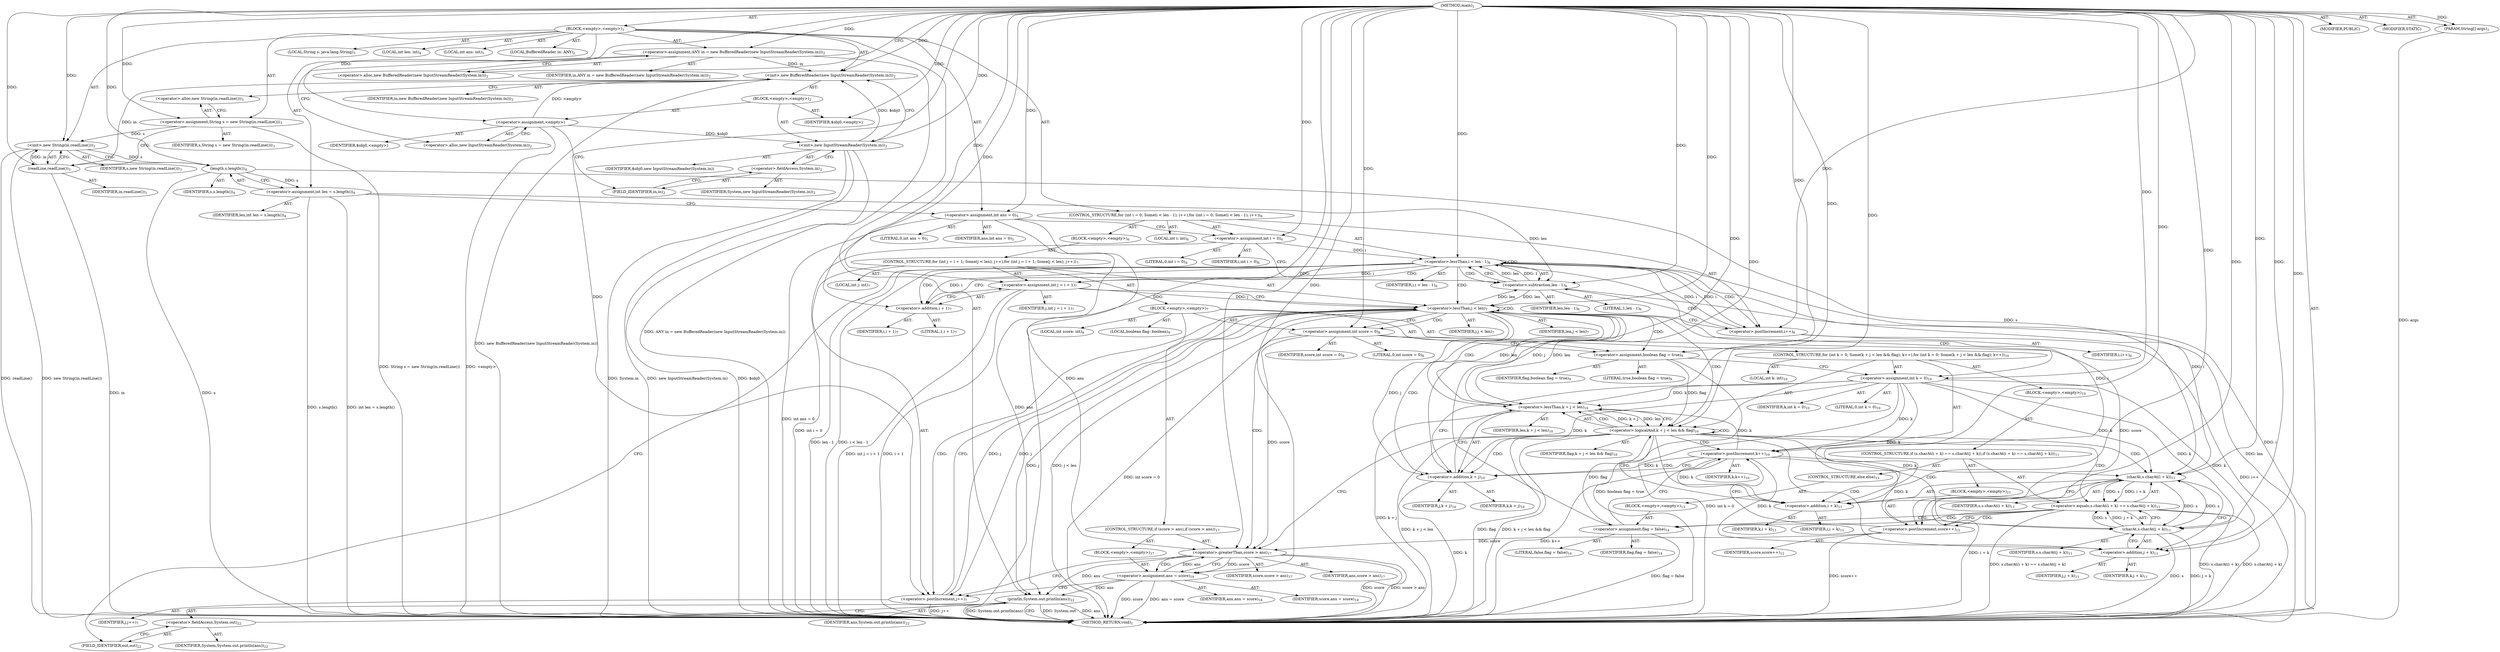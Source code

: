 digraph "main" {  
"21" [label = <(METHOD,main)<SUB>1</SUB>> ]
"22" [label = <(PARAM,String[] args)<SUB>1</SUB>> ]
"23" [label = <(BLOCK,&lt;empty&gt;,&lt;empty&gt;)<SUB>1</SUB>> ]
"4" [label = <(LOCAL,BufferedReader in: ANY)<SUB>2</SUB>> ]
"24" [label = <(&lt;operator&gt;.assignment,ANY in = new BufferedReader(new InputStreamReader(System.in)))<SUB>2</SUB>> ]
"25" [label = <(IDENTIFIER,in,ANY in = new BufferedReader(new InputStreamReader(System.in)))<SUB>2</SUB>> ]
"26" [label = <(&lt;operator&gt;.alloc,new BufferedReader(new InputStreamReader(System.in)))<SUB>2</SUB>> ]
"27" [label = <(&lt;init&gt;,new BufferedReader(new InputStreamReader(System.in)))<SUB>2</SUB>> ]
"3" [label = <(IDENTIFIER,in,new BufferedReader(new InputStreamReader(System.in)))<SUB>2</SUB>> ]
"28" [label = <(BLOCK,&lt;empty&gt;,&lt;empty&gt;)<SUB>2</SUB>> ]
"29" [label = <(&lt;operator&gt;.assignment,&lt;empty&gt;)> ]
"30" [label = <(IDENTIFIER,$obj0,&lt;empty&gt;)> ]
"31" [label = <(&lt;operator&gt;.alloc,new InputStreamReader(System.in))<SUB>2</SUB>> ]
"32" [label = <(&lt;init&gt;,new InputStreamReader(System.in))<SUB>2</SUB>> ]
"33" [label = <(IDENTIFIER,$obj0,new InputStreamReader(System.in))> ]
"34" [label = <(&lt;operator&gt;.fieldAccess,System.in)<SUB>2</SUB>> ]
"35" [label = <(IDENTIFIER,System,new InputStreamReader(System.in))<SUB>2</SUB>> ]
"36" [label = <(FIELD_IDENTIFIER,in,in)<SUB>2</SUB>> ]
"37" [label = <(IDENTIFIER,$obj0,&lt;empty&gt;)> ]
"6" [label = <(LOCAL,String s: java.lang.String)<SUB>3</SUB>> ]
"38" [label = <(&lt;operator&gt;.assignment,String s = new String(in.readLine()))<SUB>3</SUB>> ]
"39" [label = <(IDENTIFIER,s,String s = new String(in.readLine()))<SUB>3</SUB>> ]
"40" [label = <(&lt;operator&gt;.alloc,new String(in.readLine()))<SUB>3</SUB>> ]
"41" [label = <(&lt;init&gt;,new String(in.readLine()))<SUB>3</SUB>> ]
"5" [label = <(IDENTIFIER,s,new String(in.readLine()))<SUB>3</SUB>> ]
"42" [label = <(readLine,readLine())<SUB>3</SUB>> ]
"43" [label = <(IDENTIFIER,in,readLine())<SUB>3</SUB>> ]
"44" [label = <(LOCAL,int len: int)<SUB>4</SUB>> ]
"45" [label = <(&lt;operator&gt;.assignment,int len = s.length())<SUB>4</SUB>> ]
"46" [label = <(IDENTIFIER,len,int len = s.length())<SUB>4</SUB>> ]
"47" [label = <(length,s.length())<SUB>4</SUB>> ]
"48" [label = <(IDENTIFIER,s,s.length())<SUB>4</SUB>> ]
"49" [label = <(LOCAL,int ans: int)<SUB>5</SUB>> ]
"50" [label = <(&lt;operator&gt;.assignment,int ans = 0)<SUB>5</SUB>> ]
"51" [label = <(IDENTIFIER,ans,int ans = 0)<SUB>5</SUB>> ]
"52" [label = <(LITERAL,0,int ans = 0)<SUB>5</SUB>> ]
"53" [label = <(CONTROL_STRUCTURE,for (int i = 0; Some(i &lt; len - 1); i++),for (int i = 0; Some(i &lt; len - 1); i++))<SUB>6</SUB>> ]
"54" [label = <(LOCAL,int i: int)<SUB>6</SUB>> ]
"55" [label = <(&lt;operator&gt;.assignment,int i = 0)<SUB>6</SUB>> ]
"56" [label = <(IDENTIFIER,i,int i = 0)<SUB>6</SUB>> ]
"57" [label = <(LITERAL,0,int i = 0)<SUB>6</SUB>> ]
"58" [label = <(&lt;operator&gt;.lessThan,i &lt; len - 1)<SUB>6</SUB>> ]
"59" [label = <(IDENTIFIER,i,i &lt; len - 1)<SUB>6</SUB>> ]
"60" [label = <(&lt;operator&gt;.subtraction,len - 1)<SUB>6</SUB>> ]
"61" [label = <(IDENTIFIER,len,len - 1)<SUB>6</SUB>> ]
"62" [label = <(LITERAL,1,len - 1)<SUB>6</SUB>> ]
"63" [label = <(&lt;operator&gt;.postIncrement,i++)<SUB>6</SUB>> ]
"64" [label = <(IDENTIFIER,i,i++)<SUB>6</SUB>> ]
"65" [label = <(BLOCK,&lt;empty&gt;,&lt;empty&gt;)<SUB>6</SUB>> ]
"66" [label = <(CONTROL_STRUCTURE,for (int j = i + 1; Some(j &lt; len); j++),for (int j = i + 1; Some(j &lt; len); j++))<SUB>7</SUB>> ]
"67" [label = <(LOCAL,int j: int)<SUB>7</SUB>> ]
"68" [label = <(&lt;operator&gt;.assignment,int j = i + 1)<SUB>7</SUB>> ]
"69" [label = <(IDENTIFIER,j,int j = i + 1)<SUB>7</SUB>> ]
"70" [label = <(&lt;operator&gt;.addition,i + 1)<SUB>7</SUB>> ]
"71" [label = <(IDENTIFIER,i,i + 1)<SUB>7</SUB>> ]
"72" [label = <(LITERAL,1,i + 1)<SUB>7</SUB>> ]
"73" [label = <(&lt;operator&gt;.lessThan,j &lt; len)<SUB>7</SUB>> ]
"74" [label = <(IDENTIFIER,j,j &lt; len)<SUB>7</SUB>> ]
"75" [label = <(IDENTIFIER,len,j &lt; len)<SUB>7</SUB>> ]
"76" [label = <(&lt;operator&gt;.postIncrement,j++)<SUB>7</SUB>> ]
"77" [label = <(IDENTIFIER,j,j++)<SUB>7</SUB>> ]
"78" [label = <(BLOCK,&lt;empty&gt;,&lt;empty&gt;)<SUB>7</SUB>> ]
"79" [label = <(LOCAL,int score: int)<SUB>8</SUB>> ]
"80" [label = <(&lt;operator&gt;.assignment,int score = 0)<SUB>8</SUB>> ]
"81" [label = <(IDENTIFIER,score,int score = 0)<SUB>8</SUB>> ]
"82" [label = <(LITERAL,0,int score = 0)<SUB>8</SUB>> ]
"83" [label = <(LOCAL,boolean flag: boolean)<SUB>9</SUB>> ]
"84" [label = <(&lt;operator&gt;.assignment,boolean flag = true)<SUB>9</SUB>> ]
"85" [label = <(IDENTIFIER,flag,boolean flag = true)<SUB>9</SUB>> ]
"86" [label = <(LITERAL,true,boolean flag = true)<SUB>9</SUB>> ]
"87" [label = <(CONTROL_STRUCTURE,for (int k = 0; Some(k + j &lt; len &amp;&amp; flag); k++),for (int k = 0; Some(k + j &lt; len &amp;&amp; flag); k++))<SUB>10</SUB>> ]
"88" [label = <(LOCAL,int k: int)<SUB>10</SUB>> ]
"89" [label = <(&lt;operator&gt;.assignment,int k = 0)<SUB>10</SUB>> ]
"90" [label = <(IDENTIFIER,k,int k = 0)<SUB>10</SUB>> ]
"91" [label = <(LITERAL,0,int k = 0)<SUB>10</SUB>> ]
"92" [label = <(&lt;operator&gt;.logicalAnd,k + j &lt; len &amp;&amp; flag)<SUB>10</SUB>> ]
"93" [label = <(&lt;operator&gt;.lessThan,k + j &lt; len)<SUB>10</SUB>> ]
"94" [label = <(&lt;operator&gt;.addition,k + j)<SUB>10</SUB>> ]
"95" [label = <(IDENTIFIER,k,k + j)<SUB>10</SUB>> ]
"96" [label = <(IDENTIFIER,j,k + j)<SUB>10</SUB>> ]
"97" [label = <(IDENTIFIER,len,k + j &lt; len)<SUB>10</SUB>> ]
"98" [label = <(IDENTIFIER,flag,k + j &lt; len &amp;&amp; flag)<SUB>10</SUB>> ]
"99" [label = <(&lt;operator&gt;.postIncrement,k++)<SUB>10</SUB>> ]
"100" [label = <(IDENTIFIER,k,k++)<SUB>10</SUB>> ]
"101" [label = <(BLOCK,&lt;empty&gt;,&lt;empty&gt;)<SUB>10</SUB>> ]
"102" [label = <(CONTROL_STRUCTURE,if (s.charAt(i + k) == s.charAt(j + k)),if (s.charAt(i + k) == s.charAt(j + k)))<SUB>11</SUB>> ]
"103" [label = <(&lt;operator&gt;.equals,s.charAt(i + k) == s.charAt(j + k))<SUB>11</SUB>> ]
"104" [label = <(charAt,s.charAt(i + k))<SUB>11</SUB>> ]
"105" [label = <(IDENTIFIER,s,s.charAt(i + k))<SUB>11</SUB>> ]
"106" [label = <(&lt;operator&gt;.addition,i + k)<SUB>11</SUB>> ]
"107" [label = <(IDENTIFIER,i,i + k)<SUB>11</SUB>> ]
"108" [label = <(IDENTIFIER,k,i + k)<SUB>11</SUB>> ]
"109" [label = <(charAt,s.charAt(j + k))<SUB>11</SUB>> ]
"110" [label = <(IDENTIFIER,s,s.charAt(j + k))<SUB>11</SUB>> ]
"111" [label = <(&lt;operator&gt;.addition,j + k)<SUB>11</SUB>> ]
"112" [label = <(IDENTIFIER,j,j + k)<SUB>11</SUB>> ]
"113" [label = <(IDENTIFIER,k,j + k)<SUB>11</SUB>> ]
"114" [label = <(BLOCK,&lt;empty&gt;,&lt;empty&gt;)<SUB>11</SUB>> ]
"115" [label = <(&lt;operator&gt;.postIncrement,score++)<SUB>12</SUB>> ]
"116" [label = <(IDENTIFIER,score,score++)<SUB>12</SUB>> ]
"117" [label = <(CONTROL_STRUCTURE,else,else)<SUB>13</SUB>> ]
"118" [label = <(BLOCK,&lt;empty&gt;,&lt;empty&gt;)<SUB>13</SUB>> ]
"119" [label = <(&lt;operator&gt;.assignment,flag = false)<SUB>14</SUB>> ]
"120" [label = <(IDENTIFIER,flag,flag = false)<SUB>14</SUB>> ]
"121" [label = <(LITERAL,false,flag = false)<SUB>14</SUB>> ]
"122" [label = <(CONTROL_STRUCTURE,if (score &gt; ans),if (score &gt; ans))<SUB>17</SUB>> ]
"123" [label = <(&lt;operator&gt;.greaterThan,score &gt; ans)<SUB>17</SUB>> ]
"124" [label = <(IDENTIFIER,score,score &gt; ans)<SUB>17</SUB>> ]
"125" [label = <(IDENTIFIER,ans,score &gt; ans)<SUB>17</SUB>> ]
"126" [label = <(BLOCK,&lt;empty&gt;,&lt;empty&gt;)<SUB>17</SUB>> ]
"127" [label = <(&lt;operator&gt;.assignment,ans = score)<SUB>18</SUB>> ]
"128" [label = <(IDENTIFIER,ans,ans = score)<SUB>18</SUB>> ]
"129" [label = <(IDENTIFIER,score,ans = score)<SUB>18</SUB>> ]
"130" [label = <(println,System.out.println(ans))<SUB>22</SUB>> ]
"131" [label = <(&lt;operator&gt;.fieldAccess,System.out)<SUB>22</SUB>> ]
"132" [label = <(IDENTIFIER,System,System.out.println(ans))<SUB>22</SUB>> ]
"133" [label = <(FIELD_IDENTIFIER,out,out)<SUB>22</SUB>> ]
"134" [label = <(IDENTIFIER,ans,System.out.println(ans))<SUB>22</SUB>> ]
"135" [label = <(MODIFIER,PUBLIC)> ]
"136" [label = <(MODIFIER,STATIC)> ]
"137" [label = <(METHOD_RETURN,void)<SUB>1</SUB>> ]
  "21" -> "22"  [ label = "AST: "] 
  "21" -> "23"  [ label = "AST: "] 
  "21" -> "135"  [ label = "AST: "] 
  "21" -> "136"  [ label = "AST: "] 
  "21" -> "137"  [ label = "AST: "] 
  "23" -> "4"  [ label = "AST: "] 
  "23" -> "24"  [ label = "AST: "] 
  "23" -> "27"  [ label = "AST: "] 
  "23" -> "6"  [ label = "AST: "] 
  "23" -> "38"  [ label = "AST: "] 
  "23" -> "41"  [ label = "AST: "] 
  "23" -> "44"  [ label = "AST: "] 
  "23" -> "45"  [ label = "AST: "] 
  "23" -> "49"  [ label = "AST: "] 
  "23" -> "50"  [ label = "AST: "] 
  "23" -> "53"  [ label = "AST: "] 
  "23" -> "130"  [ label = "AST: "] 
  "24" -> "25"  [ label = "AST: "] 
  "24" -> "26"  [ label = "AST: "] 
  "27" -> "3"  [ label = "AST: "] 
  "27" -> "28"  [ label = "AST: "] 
  "28" -> "29"  [ label = "AST: "] 
  "28" -> "32"  [ label = "AST: "] 
  "28" -> "37"  [ label = "AST: "] 
  "29" -> "30"  [ label = "AST: "] 
  "29" -> "31"  [ label = "AST: "] 
  "32" -> "33"  [ label = "AST: "] 
  "32" -> "34"  [ label = "AST: "] 
  "34" -> "35"  [ label = "AST: "] 
  "34" -> "36"  [ label = "AST: "] 
  "38" -> "39"  [ label = "AST: "] 
  "38" -> "40"  [ label = "AST: "] 
  "41" -> "5"  [ label = "AST: "] 
  "41" -> "42"  [ label = "AST: "] 
  "42" -> "43"  [ label = "AST: "] 
  "45" -> "46"  [ label = "AST: "] 
  "45" -> "47"  [ label = "AST: "] 
  "47" -> "48"  [ label = "AST: "] 
  "50" -> "51"  [ label = "AST: "] 
  "50" -> "52"  [ label = "AST: "] 
  "53" -> "54"  [ label = "AST: "] 
  "53" -> "55"  [ label = "AST: "] 
  "53" -> "58"  [ label = "AST: "] 
  "53" -> "63"  [ label = "AST: "] 
  "53" -> "65"  [ label = "AST: "] 
  "55" -> "56"  [ label = "AST: "] 
  "55" -> "57"  [ label = "AST: "] 
  "58" -> "59"  [ label = "AST: "] 
  "58" -> "60"  [ label = "AST: "] 
  "60" -> "61"  [ label = "AST: "] 
  "60" -> "62"  [ label = "AST: "] 
  "63" -> "64"  [ label = "AST: "] 
  "65" -> "66"  [ label = "AST: "] 
  "66" -> "67"  [ label = "AST: "] 
  "66" -> "68"  [ label = "AST: "] 
  "66" -> "73"  [ label = "AST: "] 
  "66" -> "76"  [ label = "AST: "] 
  "66" -> "78"  [ label = "AST: "] 
  "68" -> "69"  [ label = "AST: "] 
  "68" -> "70"  [ label = "AST: "] 
  "70" -> "71"  [ label = "AST: "] 
  "70" -> "72"  [ label = "AST: "] 
  "73" -> "74"  [ label = "AST: "] 
  "73" -> "75"  [ label = "AST: "] 
  "76" -> "77"  [ label = "AST: "] 
  "78" -> "79"  [ label = "AST: "] 
  "78" -> "80"  [ label = "AST: "] 
  "78" -> "83"  [ label = "AST: "] 
  "78" -> "84"  [ label = "AST: "] 
  "78" -> "87"  [ label = "AST: "] 
  "78" -> "122"  [ label = "AST: "] 
  "80" -> "81"  [ label = "AST: "] 
  "80" -> "82"  [ label = "AST: "] 
  "84" -> "85"  [ label = "AST: "] 
  "84" -> "86"  [ label = "AST: "] 
  "87" -> "88"  [ label = "AST: "] 
  "87" -> "89"  [ label = "AST: "] 
  "87" -> "92"  [ label = "AST: "] 
  "87" -> "99"  [ label = "AST: "] 
  "87" -> "101"  [ label = "AST: "] 
  "89" -> "90"  [ label = "AST: "] 
  "89" -> "91"  [ label = "AST: "] 
  "92" -> "93"  [ label = "AST: "] 
  "92" -> "98"  [ label = "AST: "] 
  "93" -> "94"  [ label = "AST: "] 
  "93" -> "97"  [ label = "AST: "] 
  "94" -> "95"  [ label = "AST: "] 
  "94" -> "96"  [ label = "AST: "] 
  "99" -> "100"  [ label = "AST: "] 
  "101" -> "102"  [ label = "AST: "] 
  "102" -> "103"  [ label = "AST: "] 
  "102" -> "114"  [ label = "AST: "] 
  "102" -> "117"  [ label = "AST: "] 
  "103" -> "104"  [ label = "AST: "] 
  "103" -> "109"  [ label = "AST: "] 
  "104" -> "105"  [ label = "AST: "] 
  "104" -> "106"  [ label = "AST: "] 
  "106" -> "107"  [ label = "AST: "] 
  "106" -> "108"  [ label = "AST: "] 
  "109" -> "110"  [ label = "AST: "] 
  "109" -> "111"  [ label = "AST: "] 
  "111" -> "112"  [ label = "AST: "] 
  "111" -> "113"  [ label = "AST: "] 
  "114" -> "115"  [ label = "AST: "] 
  "115" -> "116"  [ label = "AST: "] 
  "117" -> "118"  [ label = "AST: "] 
  "118" -> "119"  [ label = "AST: "] 
  "119" -> "120"  [ label = "AST: "] 
  "119" -> "121"  [ label = "AST: "] 
  "122" -> "123"  [ label = "AST: "] 
  "122" -> "126"  [ label = "AST: "] 
  "123" -> "124"  [ label = "AST: "] 
  "123" -> "125"  [ label = "AST: "] 
  "126" -> "127"  [ label = "AST: "] 
  "127" -> "128"  [ label = "AST: "] 
  "127" -> "129"  [ label = "AST: "] 
  "130" -> "131"  [ label = "AST: "] 
  "130" -> "134"  [ label = "AST: "] 
  "131" -> "132"  [ label = "AST: "] 
  "131" -> "133"  [ label = "AST: "] 
  "24" -> "31"  [ label = "CFG: "] 
  "27" -> "40"  [ label = "CFG: "] 
  "38" -> "42"  [ label = "CFG: "] 
  "41" -> "47"  [ label = "CFG: "] 
  "45" -> "50"  [ label = "CFG: "] 
  "50" -> "55"  [ label = "CFG: "] 
  "130" -> "137"  [ label = "CFG: "] 
  "26" -> "24"  [ label = "CFG: "] 
  "40" -> "38"  [ label = "CFG: "] 
  "42" -> "41"  [ label = "CFG: "] 
  "47" -> "45"  [ label = "CFG: "] 
  "55" -> "60"  [ label = "CFG: "] 
  "58" -> "70"  [ label = "CFG: "] 
  "58" -> "133"  [ label = "CFG: "] 
  "63" -> "60"  [ label = "CFG: "] 
  "131" -> "130"  [ label = "CFG: "] 
  "29" -> "36"  [ label = "CFG: "] 
  "32" -> "27"  [ label = "CFG: "] 
  "60" -> "58"  [ label = "CFG: "] 
  "133" -> "131"  [ label = "CFG: "] 
  "31" -> "29"  [ label = "CFG: "] 
  "34" -> "32"  [ label = "CFG: "] 
  "68" -> "73"  [ label = "CFG: "] 
  "73" -> "80"  [ label = "CFG: "] 
  "73" -> "63"  [ label = "CFG: "] 
  "76" -> "73"  [ label = "CFG: "] 
  "36" -> "34"  [ label = "CFG: "] 
  "70" -> "68"  [ label = "CFG: "] 
  "80" -> "84"  [ label = "CFG: "] 
  "84" -> "89"  [ label = "CFG: "] 
  "89" -> "94"  [ label = "CFG: "] 
  "92" -> "106"  [ label = "CFG: "] 
  "92" -> "123"  [ label = "CFG: "] 
  "99" -> "94"  [ label = "CFG: "] 
  "123" -> "127"  [ label = "CFG: "] 
  "123" -> "76"  [ label = "CFG: "] 
  "93" -> "92"  [ label = "CFG: "] 
  "127" -> "76"  [ label = "CFG: "] 
  "94" -> "93"  [ label = "CFG: "] 
  "103" -> "115"  [ label = "CFG: "] 
  "103" -> "119"  [ label = "CFG: "] 
  "104" -> "111"  [ label = "CFG: "] 
  "109" -> "103"  [ label = "CFG: "] 
  "115" -> "99"  [ label = "CFG: "] 
  "106" -> "104"  [ label = "CFG: "] 
  "111" -> "109"  [ label = "CFG: "] 
  "119" -> "99"  [ label = "CFG: "] 
  "21" -> "26"  [ label = "CFG: "] 
  "22" -> "137"  [ label = "DDG: args"] 
  "24" -> "137"  [ label = "DDG: ANY in = new BufferedReader(new InputStreamReader(System.in))"] 
  "29" -> "137"  [ label = "DDG: &lt;empty&gt;"] 
  "32" -> "137"  [ label = "DDG: $obj0"] 
  "32" -> "137"  [ label = "DDG: System.in"] 
  "32" -> "137"  [ label = "DDG: new InputStreamReader(System.in)"] 
  "27" -> "137"  [ label = "DDG: new BufferedReader(new InputStreamReader(System.in))"] 
  "38" -> "137"  [ label = "DDG: String s = new String(in.readLine())"] 
  "42" -> "137"  [ label = "DDG: in"] 
  "41" -> "137"  [ label = "DDG: readLine()"] 
  "41" -> "137"  [ label = "DDG: new String(in.readLine())"] 
  "47" -> "137"  [ label = "DDG: s"] 
  "45" -> "137"  [ label = "DDG: s.length()"] 
  "45" -> "137"  [ label = "DDG: int len = s.length()"] 
  "50" -> "137"  [ label = "DDG: int ans = 0"] 
  "55" -> "137"  [ label = "DDG: int i = 0"] 
  "58" -> "137"  [ label = "DDG: i"] 
  "60" -> "137"  [ label = "DDG: len"] 
  "58" -> "137"  [ label = "DDG: len - 1"] 
  "58" -> "137"  [ label = "DDG: i &lt; len - 1"] 
  "130" -> "137"  [ label = "DDG: System.out"] 
  "130" -> "137"  [ label = "DDG: ans"] 
  "130" -> "137"  [ label = "DDG: System.out.println(ans)"] 
  "68" -> "137"  [ label = "DDG: i + 1"] 
  "68" -> "137"  [ label = "DDG: int j = i + 1"] 
  "73" -> "137"  [ label = "DDG: j"] 
  "73" -> "137"  [ label = "DDG: j &lt; len"] 
  "63" -> "137"  [ label = "DDG: i++"] 
  "80" -> "137"  [ label = "DDG: int score = 0"] 
  "84" -> "137"  [ label = "DDG: boolean flag = true"] 
  "89" -> "137"  [ label = "DDG: int k = 0"] 
  "94" -> "137"  [ label = "DDG: k"] 
  "93" -> "137"  [ label = "DDG: k + j"] 
  "92" -> "137"  [ label = "DDG: k + j &lt; len"] 
  "92" -> "137"  [ label = "DDG: flag"] 
  "92" -> "137"  [ label = "DDG: k + j &lt; len &amp;&amp; flag"] 
  "123" -> "137"  [ label = "DDG: score"] 
  "123" -> "137"  [ label = "DDG: score &gt; ans"] 
  "127" -> "137"  [ label = "DDG: score"] 
  "127" -> "137"  [ label = "DDG: ans = score"] 
  "76" -> "137"  [ label = "DDG: j++"] 
  "104" -> "137"  [ label = "DDG: i + k"] 
  "103" -> "137"  [ label = "DDG: s.charAt(i + k)"] 
  "109" -> "137"  [ label = "DDG: s"] 
  "109" -> "137"  [ label = "DDG: j + k"] 
  "103" -> "137"  [ label = "DDG: s.charAt(j + k)"] 
  "103" -> "137"  [ label = "DDG: s.charAt(i + k) == s.charAt(j + k)"] 
  "119" -> "137"  [ label = "DDG: flag = false"] 
  "115" -> "137"  [ label = "DDG: score++"] 
  "99" -> "137"  [ label = "DDG: k++"] 
  "21" -> "22"  [ label = "DDG: "] 
  "21" -> "24"  [ label = "DDG: "] 
  "21" -> "38"  [ label = "DDG: "] 
  "47" -> "45"  [ label = "DDG: s"] 
  "21" -> "50"  [ label = "DDG: "] 
  "24" -> "27"  [ label = "DDG: in"] 
  "21" -> "27"  [ label = "DDG: "] 
  "29" -> "27"  [ label = "DDG: &lt;empty&gt;"] 
  "32" -> "27"  [ label = "DDG: $obj0"] 
  "38" -> "41"  [ label = "DDG: s"] 
  "21" -> "41"  [ label = "DDG: "] 
  "42" -> "41"  [ label = "DDG: in"] 
  "21" -> "55"  [ label = "DDG: "] 
  "50" -> "130"  [ label = "DDG: ans"] 
  "123" -> "130"  [ label = "DDG: ans"] 
  "127" -> "130"  [ label = "DDG: ans"] 
  "21" -> "130"  [ label = "DDG: "] 
  "21" -> "29"  [ label = "DDG: "] 
  "21" -> "37"  [ label = "DDG: "] 
  "27" -> "42"  [ label = "DDG: in"] 
  "21" -> "42"  [ label = "DDG: "] 
  "41" -> "47"  [ label = "DDG: s"] 
  "21" -> "47"  [ label = "DDG: "] 
  "55" -> "58"  [ label = "DDG: i"] 
  "63" -> "58"  [ label = "DDG: i"] 
  "21" -> "58"  [ label = "DDG: "] 
  "60" -> "58"  [ label = "DDG: len"] 
  "60" -> "58"  [ label = "DDG: 1"] 
  "21" -> "63"  [ label = "DDG: "] 
  "58" -> "63"  [ label = "DDG: i"] 
  "29" -> "32"  [ label = "DDG: $obj0"] 
  "21" -> "32"  [ label = "DDG: "] 
  "45" -> "60"  [ label = "DDG: len"] 
  "73" -> "60"  [ label = "DDG: len"] 
  "21" -> "60"  [ label = "DDG: "] 
  "58" -> "68"  [ label = "DDG: i"] 
  "21" -> "68"  [ label = "DDG: "] 
  "68" -> "73"  [ label = "DDG: j"] 
  "76" -> "73"  [ label = "DDG: j"] 
  "21" -> "73"  [ label = "DDG: "] 
  "60" -> "73"  [ label = "DDG: len"] 
  "93" -> "73"  [ label = "DDG: len"] 
  "21" -> "76"  [ label = "DDG: "] 
  "73" -> "76"  [ label = "DDG: j"] 
  "21" -> "80"  [ label = "DDG: "] 
  "21" -> "84"  [ label = "DDG: "] 
  "58" -> "70"  [ label = "DDG: i"] 
  "21" -> "70"  [ label = "DDG: "] 
  "21" -> "89"  [ label = "DDG: "] 
  "93" -> "92"  [ label = "DDG: k + j"] 
  "93" -> "92"  [ label = "DDG: len"] 
  "84" -> "92"  [ label = "DDG: flag"] 
  "119" -> "92"  [ label = "DDG: flag"] 
  "21" -> "92"  [ label = "DDG: "] 
  "21" -> "99"  [ label = "DDG: "] 
  "89" -> "99"  [ label = "DDG: k"] 
  "80" -> "123"  [ label = "DDG: score"] 
  "115" -> "123"  [ label = "DDG: score"] 
  "21" -> "123"  [ label = "DDG: "] 
  "50" -> "123"  [ label = "DDG: ans"] 
  "127" -> "123"  [ label = "DDG: ans"] 
  "123" -> "127"  [ label = "DDG: score"] 
  "21" -> "127"  [ label = "DDG: "] 
  "89" -> "93"  [ label = "DDG: k"] 
  "99" -> "93"  [ label = "DDG: k"] 
  "21" -> "93"  [ label = "DDG: "] 
  "73" -> "93"  [ label = "DDG: j"] 
  "73" -> "93"  [ label = "DDG: len"] 
  "89" -> "94"  [ label = "DDG: k"] 
  "99" -> "94"  [ label = "DDG: k"] 
  "21" -> "94"  [ label = "DDG: "] 
  "73" -> "94"  [ label = "DDG: j"] 
  "104" -> "103"  [ label = "DDG: s"] 
  "104" -> "103"  [ label = "DDG: i + k"] 
  "109" -> "103"  [ label = "DDG: s"] 
  "109" -> "103"  [ label = "DDG: j + k"] 
  "47" -> "104"  [ label = "DDG: s"] 
  "109" -> "104"  [ label = "DDG: s"] 
  "21" -> "104"  [ label = "DDG: "] 
  "58" -> "104"  [ label = "DDG: i"] 
  "89" -> "104"  [ label = "DDG: k"] 
  "99" -> "104"  [ label = "DDG: k"] 
  "104" -> "109"  [ label = "DDG: s"] 
  "21" -> "109"  [ label = "DDG: "] 
  "89" -> "109"  [ label = "DDG: k"] 
  "99" -> "109"  [ label = "DDG: k"] 
  "80" -> "115"  [ label = "DDG: score"] 
  "21" -> "115"  [ label = "DDG: "] 
  "21" -> "119"  [ label = "DDG: "] 
  "21" -> "106"  [ label = "DDG: "] 
  "58" -> "106"  [ label = "DDG: i"] 
  "89" -> "106"  [ label = "DDG: k"] 
  "99" -> "106"  [ label = "DDG: k"] 
  "21" -> "111"  [ label = "DDG: "] 
  "89" -> "111"  [ label = "DDG: k"] 
  "99" -> "111"  [ label = "DDG: k"] 
  "58" -> "68"  [ label = "CDG: "] 
  "58" -> "60"  [ label = "CDG: "] 
  "58" -> "73"  [ label = "CDG: "] 
  "58" -> "58"  [ label = "CDG: "] 
  "58" -> "70"  [ label = "CDG: "] 
  "58" -> "63"  [ label = "CDG: "] 
  "73" -> "94"  [ label = "CDG: "] 
  "73" -> "73"  [ label = "CDG: "] 
  "73" -> "89"  [ label = "CDG: "] 
  "73" -> "84"  [ label = "CDG: "] 
  "73" -> "92"  [ label = "CDG: "] 
  "73" -> "123"  [ label = "CDG: "] 
  "73" -> "76"  [ label = "CDG: "] 
  "73" -> "93"  [ label = "CDG: "] 
  "73" -> "80"  [ label = "CDG: "] 
  "92" -> "94"  [ label = "CDG: "] 
  "92" -> "99"  [ label = "CDG: "] 
  "92" -> "103"  [ label = "CDG: "] 
  "92" -> "104"  [ label = "CDG: "] 
  "92" -> "92"  [ label = "CDG: "] 
  "92" -> "106"  [ label = "CDG: "] 
  "92" -> "93"  [ label = "CDG: "] 
  "92" -> "111"  [ label = "CDG: "] 
  "92" -> "109"  [ label = "CDG: "] 
  "123" -> "127"  [ label = "CDG: "] 
  "103" -> "115"  [ label = "CDG: "] 
  "103" -> "119"  [ label = "CDG: "] 
}

